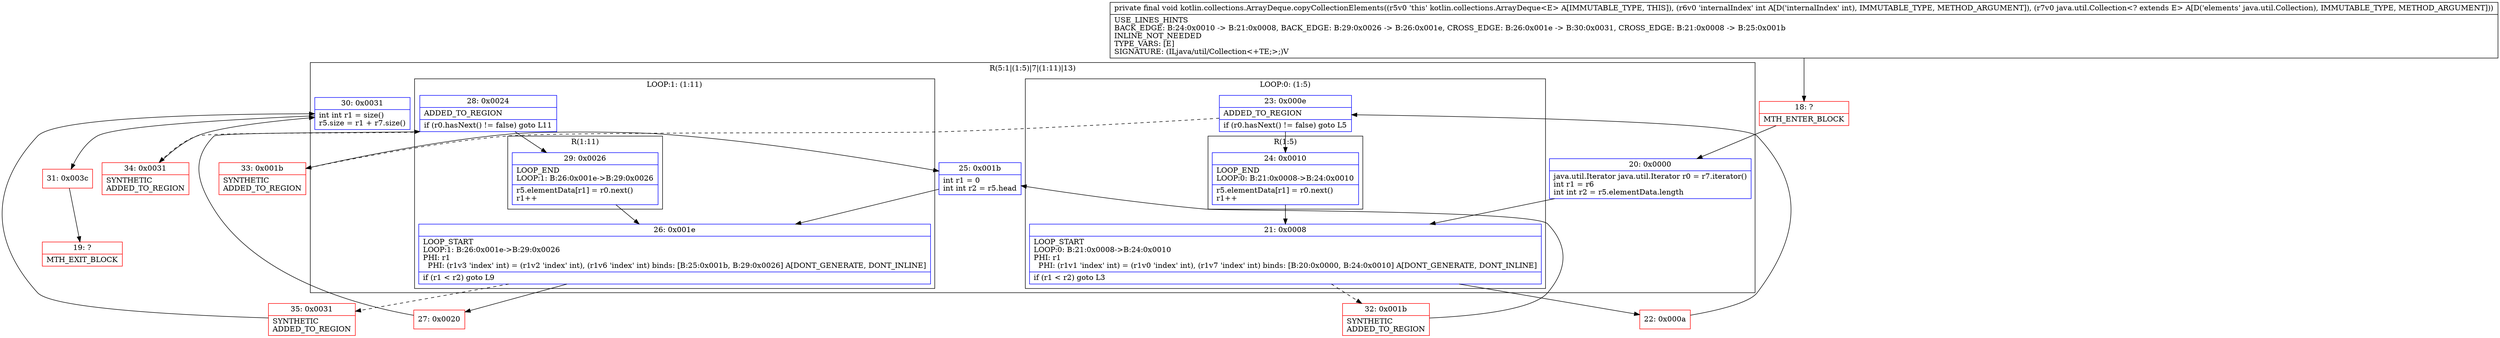 digraph "CFG forkotlin.collections.ArrayDeque.copyCollectionElements(ILjava\/util\/Collection;)V" {
subgraph cluster_Region_1139671890 {
label = "R(5:1|(1:5)|7|(1:11)|13)";
node [shape=record,color=blue];
Node_20 [shape=record,label="{20\:\ 0x0000|java.util.Iterator java.util.Iterator r0 = r7.iterator()\lint r1 = r6\lint int r2 = r5.elementData.length\l}"];
subgraph cluster_LoopRegion_1227504699 {
label = "LOOP:0: (1:5)";
node [shape=record,color=blue];
Node_21 [shape=record,label="{21\:\ 0x0008|LOOP_START\lLOOP:0: B:21:0x0008\-\>B:24:0x0010\lPHI: r1 \l  PHI: (r1v1 'index' int) = (r1v0 'index' int), (r1v7 'index' int) binds: [B:20:0x0000, B:24:0x0010] A[DONT_GENERATE, DONT_INLINE]\l|if (r1 \< r2) goto L3\l}"];
Node_23 [shape=record,label="{23\:\ 0x000e|ADDED_TO_REGION\l|if (r0.hasNext() != false) goto L5\l}"];
subgraph cluster_Region_1454632626 {
label = "R(1:5)";
node [shape=record,color=blue];
Node_24 [shape=record,label="{24\:\ 0x0010|LOOP_END\lLOOP:0: B:21:0x0008\-\>B:24:0x0010\l|r5.elementData[r1] = r0.next()\lr1++\l}"];
}
}
Node_25 [shape=record,label="{25\:\ 0x001b|int r1 = 0\lint int r2 = r5.head\l}"];
subgraph cluster_LoopRegion_1268834213 {
label = "LOOP:1: (1:11)";
node [shape=record,color=blue];
Node_26 [shape=record,label="{26\:\ 0x001e|LOOP_START\lLOOP:1: B:26:0x001e\-\>B:29:0x0026\lPHI: r1 \l  PHI: (r1v3 'index' int) = (r1v2 'index' int), (r1v6 'index' int) binds: [B:25:0x001b, B:29:0x0026] A[DONT_GENERATE, DONT_INLINE]\l|if (r1 \< r2) goto L9\l}"];
Node_28 [shape=record,label="{28\:\ 0x0024|ADDED_TO_REGION\l|if (r0.hasNext() != false) goto L11\l}"];
subgraph cluster_Region_2028450064 {
label = "R(1:11)";
node [shape=record,color=blue];
Node_29 [shape=record,label="{29\:\ 0x0026|LOOP_END\lLOOP:1: B:26:0x001e\-\>B:29:0x0026\l|r5.elementData[r1] = r0.next()\lr1++\l}"];
}
}
Node_30 [shape=record,label="{30\:\ 0x0031|int int r1 = size()\lr5.size = r1 + r7.size()\l}"];
}
Node_18 [shape=record,color=red,label="{18\:\ ?|MTH_ENTER_BLOCK\l}"];
Node_22 [shape=record,color=red,label="{22\:\ 0x000a}"];
Node_33 [shape=record,color=red,label="{33\:\ 0x001b|SYNTHETIC\lADDED_TO_REGION\l}"];
Node_27 [shape=record,color=red,label="{27\:\ 0x0020}"];
Node_34 [shape=record,color=red,label="{34\:\ 0x0031|SYNTHETIC\lADDED_TO_REGION\l}"];
Node_31 [shape=record,color=red,label="{31\:\ 0x003c}"];
Node_19 [shape=record,color=red,label="{19\:\ ?|MTH_EXIT_BLOCK\l}"];
Node_35 [shape=record,color=red,label="{35\:\ 0x0031|SYNTHETIC\lADDED_TO_REGION\l}"];
Node_32 [shape=record,color=red,label="{32\:\ 0x001b|SYNTHETIC\lADDED_TO_REGION\l}"];
MethodNode[shape=record,label="{private final void kotlin.collections.ArrayDeque.copyCollectionElements((r5v0 'this' kotlin.collections.ArrayDeque\<E\> A[IMMUTABLE_TYPE, THIS]), (r6v0 'internalIndex' int A[D('internalIndex' int), IMMUTABLE_TYPE, METHOD_ARGUMENT]), (r7v0 java.util.Collection\<? extends E\> A[D('elements' java.util.Collection), IMMUTABLE_TYPE, METHOD_ARGUMENT]))  | USE_LINES_HINTS\lBACK_EDGE: B:24:0x0010 \-\> B:21:0x0008, BACK_EDGE: B:29:0x0026 \-\> B:26:0x001e, CROSS_EDGE: B:26:0x001e \-\> B:30:0x0031, CROSS_EDGE: B:21:0x0008 \-\> B:25:0x001b\lINLINE_NOT_NEEDED\lTYPE_VARS: [E]\lSIGNATURE: (ILjava\/util\/Collection\<+TE;\>;)V\l}"];
MethodNode -> Node_18;Node_20 -> Node_21;
Node_21 -> Node_22;
Node_21 -> Node_32[style=dashed];
Node_23 -> Node_24;
Node_23 -> Node_33[style=dashed];
Node_24 -> Node_21;
Node_25 -> Node_26;
Node_26 -> Node_27;
Node_26 -> Node_35[style=dashed];
Node_28 -> Node_29;
Node_28 -> Node_34[style=dashed];
Node_29 -> Node_26;
Node_30 -> Node_31;
Node_18 -> Node_20;
Node_22 -> Node_23;
Node_33 -> Node_25;
Node_27 -> Node_28;
Node_34 -> Node_30;
Node_31 -> Node_19;
Node_35 -> Node_30;
Node_32 -> Node_25;
}

